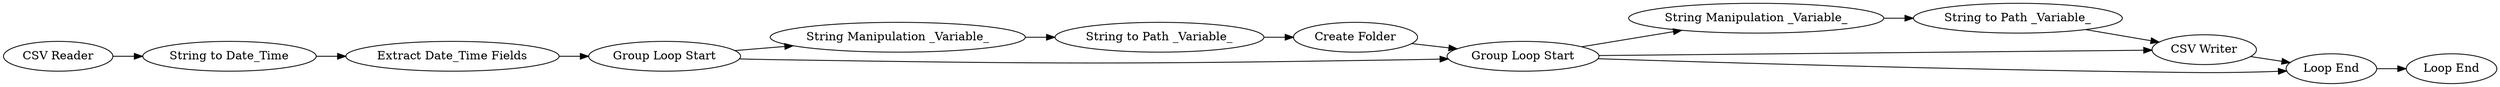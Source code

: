digraph {
	1 [label="CSV Reader"]
	2 [label="String to Date_Time"]
	3 [label="Extract Date_Time Fields"]
	5 [label="Create Folder"]
	8 [label="String Manipulation _Variable_"]
	9 [label="String to Path _Variable_"]
	10 [label="Group Loop Start"]
	11 [label="Group Loop Start"]
	12 [label="String Manipulation _Variable_"]
	13 [label="String to Path _Variable_"]
	14 [label="CSV Writer"]
	15 [label="Loop End"]
	16 [label="Loop End"]
	1 -> 2
	2 -> 3
	3 -> 10
	5 -> 11
	8 -> 9
	9 -> 5
	10 -> 8
	10 -> 11
	11 -> 12
	11 -> 14
	11 -> 15
	12 -> 13
	13 -> 14
	14 -> 15
	15 -> 16
	rankdir=LR
}
